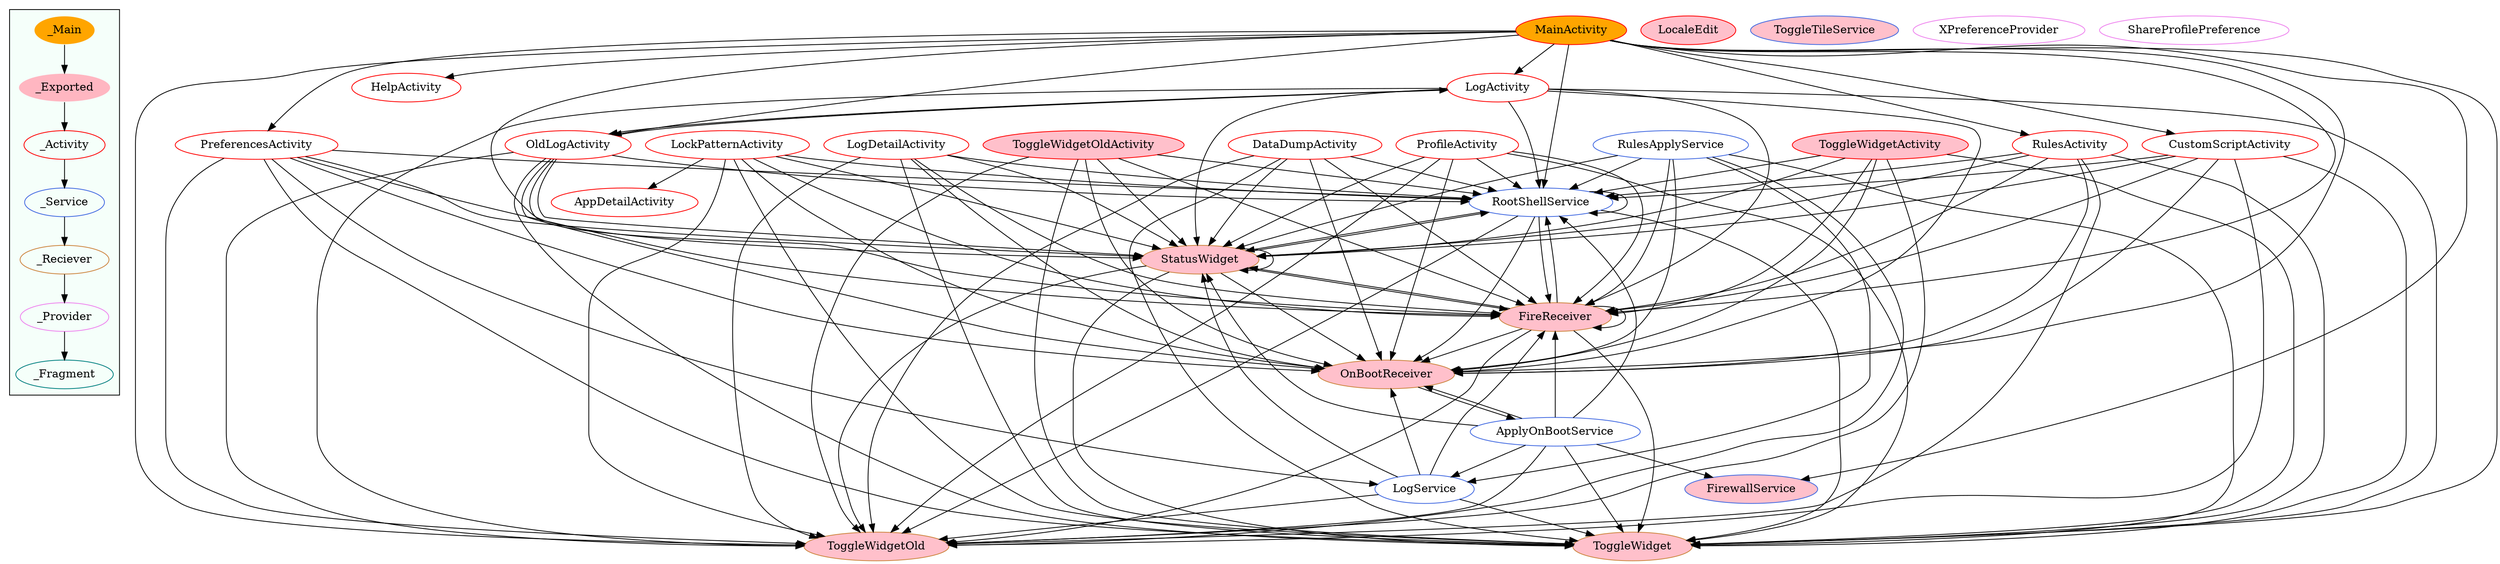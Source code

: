digraph G {
subgraph cluster_legend{ 
bgcolor=mintcream;
_Activity[color = red];
_Service[color = royalblue];
_Provider[color = violet];
_Reciever[color = peru];
_Fragment[color = teal];
_Main[style=filled, fillcolor=orange, color = mintcream];
_Exported[style=filled, fillcolor=lightpink, color = mintcream];
_Main -> _Exported -> _Activity -> _Service -> _Reciever -> _Provider -> _Fragment; 
}
AppDetailActivity[color = red];
LogDetailActivity[color = red];
LogActivity[color = red];
ToggleWidgetActivity[style=filled, fillcolor=pink, color = red];
PreferencesActivity[color = red];
HelpActivity[color = red];
MainActivity[style=filled, fillcolor=orange, color = red];
ToggleWidgetOldActivity[style=filled, fillcolor=pink, color = red];
RulesActivity[color = red];
OldLogActivity[color = red];
CustomScriptActivity[color = red];
DataDumpActivity[color = red];
ProfileActivity[color = red];
LockPatternActivity[color = red];
LocaleEdit[style=filled, fillcolor=pink, color = red];
ApplyOnBootService[color = royalblue];
RootShellService[color = royalblue];
RulesApplyService[color = royalblue];
ToggleTileService[style=filled, fillcolor=pink, color = royalblue];
FirewallService[style=filled, fillcolor=pink, color = royalblue];
LogService[color = royalblue];
ToggleWidgetOld[style=filled, fillcolor=pink, color = peru];
StatusWidget[style=filled, fillcolor=pink, color = peru];
FireReceiver[style=filled, fillcolor=pink, color = peru];
OnBootReceiver[style=filled, fillcolor=pink, color = peru];
ToggleWidget[style=filled, fillcolor=pink, color = peru];
XPreferenceProvider[color = violet];
ShareProfilePreference[color = violet];
LogDetailActivity->FireReceiver;
LogDetailActivity->OnBootReceiver;
LogDetailActivity->ToggleWidgetOld;
LogDetailActivity->RootShellService;
LogDetailActivity->StatusWidget;
LogDetailActivity->ToggleWidget;
ApplyOnBootService->OnBootReceiver;
ApplyOnBootService->StatusWidget;
ApplyOnBootService->ToggleWidgetOld;
ApplyOnBootService->FirewallService;
ApplyOnBootService->LogService;
ApplyOnBootService->RootShellService;
ApplyOnBootService->FireReceiver;
ApplyOnBootService->ToggleWidget;
ToggleWidgetActivity->FireReceiver;
ToggleWidgetActivity->ToggleWidget;
ToggleWidgetActivity->OnBootReceiver;
ToggleWidgetActivity->ToggleWidgetOld;
ToggleWidgetActivity->StatusWidget;
ToggleWidgetActivity->RootShellService;
RulesApplyService->LogService;
RulesApplyService->ToggleWidgetOld;
RulesApplyService->ToggleWidget;
RulesApplyService->RootShellService;
RulesApplyService->StatusWidget;
RulesApplyService->FireReceiver;
RulesApplyService->OnBootReceiver;
LogActivity->OnBootReceiver;
LogActivity->ToggleWidgetOld;
LogActivity->StatusWidget;
LogActivity->FireReceiver;
LogActivity->OldLogActivity;
LogActivity->ToggleWidget;
LogActivity->RootShellService;
StatusWidget->RootShellService;
StatusWidget->FireReceiver;
StatusWidget->OnBootReceiver;
StatusWidget->StatusWidget;
StatusWidget->ToggleWidgetOld;
StatusWidget->ToggleWidget;
PreferencesActivity->OnBootReceiver;
PreferencesActivity->StatusWidget;
PreferencesActivity->ToggleWidgetOld;
PreferencesActivity->FireReceiver;
PreferencesActivity->LogService;
PreferencesActivity->RootShellService;
PreferencesActivity->ToggleWidget;
MainActivity->OnBootReceiver;
MainActivity->ToggleWidgetOld;
MainActivity->FireReceiver;
MainActivity->CustomScriptActivity;
MainActivity->RootShellService;
MainActivity->PreferencesActivity;
MainActivity->RulesActivity;
MainActivity->LogActivity;
MainActivity->StatusWidget;
MainActivity->HelpActivity;
MainActivity->FirewallService;
MainActivity->OldLogActivity;
MainActivity->ToggleWidget;
ToggleWidgetOldActivity->ToggleWidget;
ToggleWidgetOldActivity->StatusWidget;
ToggleWidgetOldActivity->OnBootReceiver;
ToggleWidgetOldActivity->RootShellService;
ToggleWidgetOldActivity->ToggleWidgetOld;
ToggleWidgetOldActivity->FireReceiver;
FireReceiver->ToggleWidgetOld;
FireReceiver->OnBootReceiver;
FireReceiver->ToggleWidget;
FireReceiver->StatusWidget;
FireReceiver->FireReceiver;
FireReceiver->RootShellService;
OnBootReceiver->ApplyOnBootService;
RulesActivity->ToggleWidget;
RulesActivity->StatusWidget;
RulesActivity->ToggleWidgetOld;
RulesActivity->FireReceiver;
RulesActivity->OnBootReceiver;
RulesActivity->RootShellService;
RootShellService->StatusWidget;
RootShellService->OnBootReceiver;
RootShellService->ToggleWidgetOld;
RootShellService->RootShellService;
RootShellService->FireReceiver;
RootShellService->ToggleWidget;
OldLogActivity->StatusWidget;
OldLogActivity->FireReceiver;
OldLogActivity->RootShellService;
OldLogActivity->ToggleWidget;
OldLogActivity->ToggleWidgetOld;
OldLogActivity->OnBootReceiver;
OldLogActivity->LogActivity;
CustomScriptActivity->OnBootReceiver;
CustomScriptActivity->RootShellService;
CustomScriptActivity->StatusWidget;
CustomScriptActivity->ToggleWidgetOld;
CustomScriptActivity->ToggleWidget;
CustomScriptActivity->FireReceiver;
DataDumpActivity->ToggleWidget;
DataDumpActivity->FireReceiver;
DataDumpActivity->OnBootReceiver;
DataDumpActivity->StatusWidget;
DataDumpActivity->RootShellService;
DataDumpActivity->ToggleWidgetOld;
ProfileActivity->ToggleWidgetOld;
ProfileActivity->FireReceiver;
ProfileActivity->StatusWidget;
ProfileActivity->ToggleWidget;
ProfileActivity->RootShellService;
ProfileActivity->OnBootReceiver;
LockPatternActivity->AppDetailActivity;
LockPatternActivity->StatusWidget;
LockPatternActivity->OnBootReceiver;
LockPatternActivity->ToggleWidget;
LockPatternActivity->RootShellService;
LockPatternActivity->ToggleWidgetOld;
LockPatternActivity->FireReceiver;
LogService->FireReceiver;
LogService->OnBootReceiver;
LogService->ToggleWidgetOld;
LogService->StatusWidget;
LogService->ToggleWidget;
}

